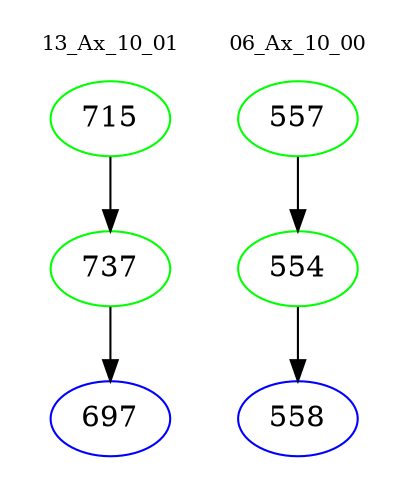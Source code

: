 digraph{
subgraph cluster_0 {
color = white
label = "13_Ax_10_01";
fontsize=10;
T0_715 [label="715", color="green"]
T0_715 -> T0_737 [color="black"]
T0_737 [label="737", color="green"]
T0_737 -> T0_697 [color="black"]
T0_697 [label="697", color="blue"]
}
subgraph cluster_1 {
color = white
label = "06_Ax_10_00";
fontsize=10;
T1_557 [label="557", color="green"]
T1_557 -> T1_554 [color="black"]
T1_554 [label="554", color="green"]
T1_554 -> T1_558 [color="black"]
T1_558 [label="558", color="blue"]
}
}
